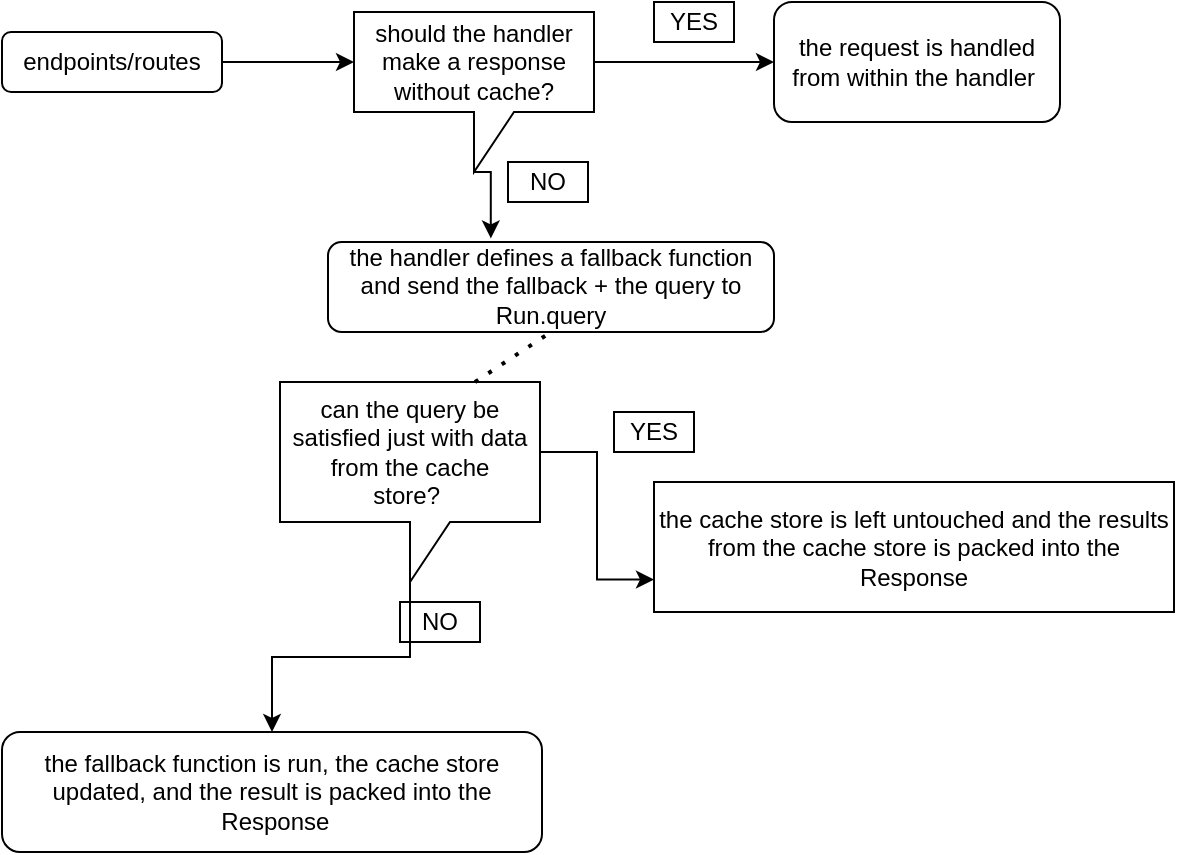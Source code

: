 <mxfile>
    <diagram id="2-HDLEft-S6ZbMlFVCvq" name="Page-1">
        <mxGraphModel dx="881" dy="634" grid="1" gridSize="10" guides="1" tooltips="1" connect="1" arrows="1" fold="1" page="1" pageScale="1" pageWidth="827" pageHeight="1169" background="#FFFFFF" math="0" shadow="0">
            <root>
                <mxCell id="0"/>
                <mxCell id="1" parent="0"/>
                <mxCell id="13" style="edgeStyle=orthogonalEdgeStyle;rounded=0;orthogonalLoop=1;jettySize=auto;html=1;exitX=1;exitY=0.5;exitDx=0;exitDy=0;entryX=0;entryY=0;entryDx=0;entryDy=25;entryPerimeter=0;strokeColor=#000000;" parent="1" source="2" target="11" edge="1">
                    <mxGeometry relative="1" as="geometry"/>
                </mxCell>
                <mxCell id="2" value="endpoints/routes&lt;br&gt;" style="rounded=1;whiteSpace=wrap;html=1;strokeColor=#000000;" parent="1" vertex="1">
                    <mxGeometry x="121" y="105" width="110" height="30" as="geometry"/>
                </mxCell>
                <mxCell id="5" value="the request is handled from within the handler&amp;nbsp;" style="rounded=1;whiteSpace=wrap;html=1;strokeColor=#000000;" parent="1" vertex="1">
                    <mxGeometry x="507" y="90" width="143" height="60" as="geometry"/>
                </mxCell>
                <mxCell id="6" value="the handler defines a fallback function and send the fallback + the query to Run.query&lt;br&gt;" style="rounded=1;whiteSpace=wrap;html=1;perimeterSpacing=0;spacingTop=-1;strokeColor=#000000;" parent="1" vertex="1">
                    <mxGeometry x="284" y="210" width="223" height="45" as="geometry"/>
                </mxCell>
                <mxCell id="8" value="the cache store is left untouched and the results from the cache store is packed into the&lt;br&gt;Response" style="rounded=0;whiteSpace=wrap;html=1;strokeColor=#000000;" parent="1" vertex="1">
                    <mxGeometry x="447" y="330" width="260" height="65" as="geometry"/>
                </mxCell>
                <mxCell id="9" value="the fallback function is run, the cache store updated, and the result is packed into the&lt;br&gt;&amp;nbsp;Response" style="rounded=1;whiteSpace=wrap;html=1;strokeColor=#000000;" parent="1" vertex="1">
                    <mxGeometry x="121" y="455" width="270" height="60" as="geometry"/>
                </mxCell>
                <mxCell id="14" style="edgeStyle=orthogonalEdgeStyle;rounded=0;orthogonalLoop=1;jettySize=auto;html=1;exitX=0;exitY=0;exitDx=120;exitDy=25;exitPerimeter=0;entryX=0;entryY=0.5;entryDx=0;entryDy=0;strokeColor=#000000;" parent="1" source="11" target="5" edge="1">
                    <mxGeometry relative="1" as="geometry"/>
                </mxCell>
                <mxCell id="30" style="edgeStyle=orthogonalEdgeStyle;rounded=0;orthogonalLoop=1;jettySize=auto;html=1;exitX=0;exitY=0;exitDx=60;exitDy=80;exitPerimeter=0;entryX=0.365;entryY=-0.04;entryDx=0;entryDy=0;entryPerimeter=0;strokeColor=#000000;" parent="1" source="11" target="6" edge="1">
                    <mxGeometry relative="1" as="geometry"/>
                </mxCell>
                <mxCell id="11" value="&lt;span&gt;should the handler make a response without cache?&lt;/span&gt;" style="shape=callout;whiteSpace=wrap;html=1;perimeter=calloutPerimeter;strokeColor=#000000;" parent="1" vertex="1">
                    <mxGeometry x="297" y="95" width="120" height="80" as="geometry"/>
                </mxCell>
                <mxCell id="15" value="YES" style="text;html=1;fillColor=none;align=center;verticalAlign=middle;whiteSpace=wrap;rounded=0;strokeColor=#000000;fontColor=#000000;" parent="1" vertex="1">
                    <mxGeometry x="447" y="90" width="40" height="20" as="geometry"/>
                </mxCell>
                <mxCell id="29" style="edgeStyle=orthogonalEdgeStyle;rounded=0;orthogonalLoop=1;jettySize=auto;html=1;exitX=0;exitY=0;exitDx=130;exitDy=35;exitPerimeter=0;entryX=0;entryY=0.75;entryDx=0;entryDy=0;strokeColor=#000000;" parent="1" source="16" target="8" edge="1">
                    <mxGeometry relative="1" as="geometry"/>
                </mxCell>
                <mxCell id="37" style="edgeStyle=orthogonalEdgeStyle;rounded=0;orthogonalLoop=1;jettySize=auto;html=1;exitX=0;exitY=0;exitDx=65;exitDy=100;exitPerimeter=0;entryX=0.5;entryY=0;entryDx=0;entryDy=0;strokeColor=#000000;" parent="1" source="16" target="9" edge="1">
                    <mxGeometry relative="1" as="geometry"/>
                </mxCell>
                <mxCell id="16" value="&lt;span&gt;can the query be satisfied just with data from the cache&lt;/span&gt;&lt;br&gt;&lt;span&gt;store?&amp;nbsp;&lt;/span&gt;" style="shape=callout;whiteSpace=wrap;html=1;perimeter=calloutPerimeter;strokeColor=#000000;" parent="1" vertex="1">
                    <mxGeometry x="260" y="280" width="130" height="100" as="geometry"/>
                </mxCell>
                <mxCell id="17" value="NO" style="text;html=1;fillColor=none;align=center;verticalAlign=middle;whiteSpace=wrap;rounded=0;strokeColor=#000000;fontColor=#000000;" parent="1" vertex="1">
                    <mxGeometry x="374" y="170" width="40" height="20" as="geometry"/>
                </mxCell>
                <mxCell id="27" value="YES" style="text;html=1;fillColor=none;align=center;verticalAlign=middle;whiteSpace=wrap;rounded=0;strokeColor=#000000;fontColor=#000000;" parent="1" vertex="1">
                    <mxGeometry x="427" y="295" width="40" height="20" as="geometry"/>
                </mxCell>
                <mxCell id="33" value="" style="endArrow=none;dashed=1;html=1;dashPattern=1 3;strokeWidth=2;entryX=0.5;entryY=1;entryDx=0;entryDy=0;exitX=0.75;exitY=0;exitDx=0;exitDy=0;exitPerimeter=0;strokeColor=#000000;" parent="1" source="16" target="6" edge="1">
                    <mxGeometry width="50" height="50" relative="1" as="geometry">
                        <mxPoint x="207" y="375" as="sourcePoint"/>
                        <mxPoint x="257" y="325" as="targetPoint"/>
                    </mxGeometry>
                </mxCell>
                <mxCell id="35" value="NO" style="text;html=1;fillColor=none;align=center;verticalAlign=middle;whiteSpace=wrap;rounded=0;strokeColor=#000000;fontColor=#000000;" parent="1" vertex="1">
                    <mxGeometry x="320" y="390" width="40" height="20" as="geometry"/>
                </mxCell>
            </root>
        </mxGraphModel>
    </diagram>
</mxfile>